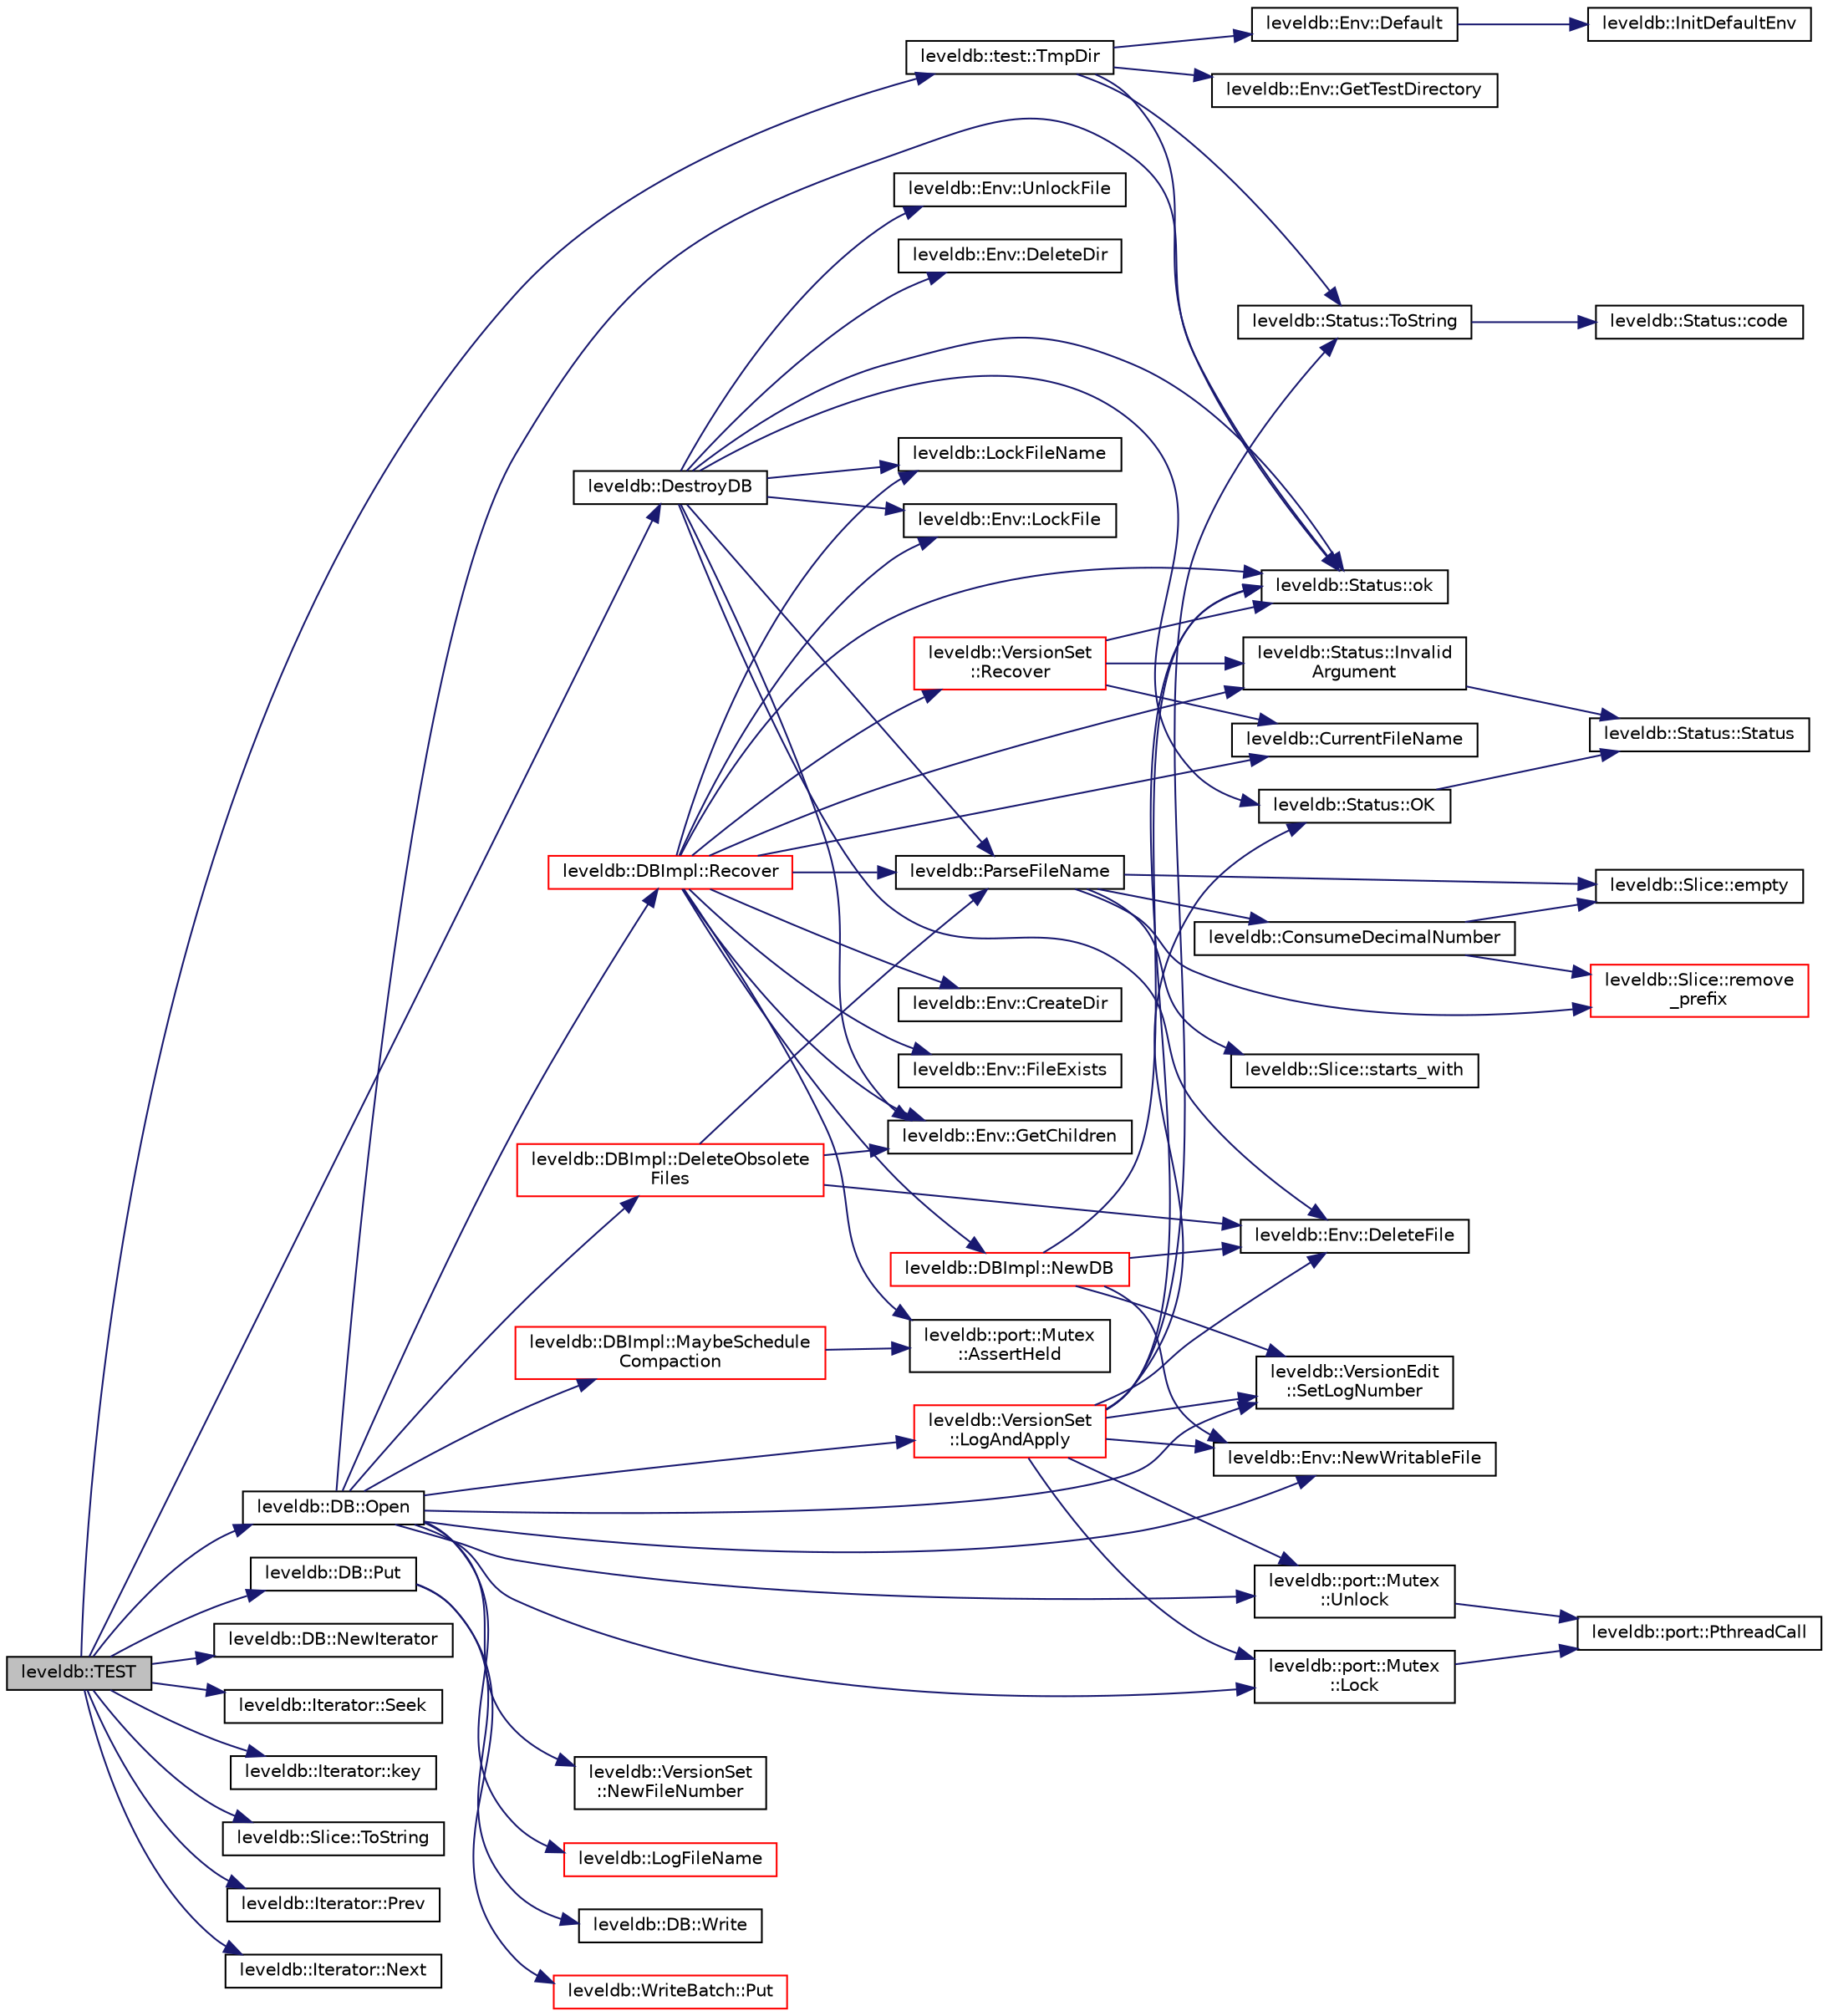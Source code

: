 digraph "leveldb::TEST"
{
  edge [fontname="Helvetica",fontsize="10",labelfontname="Helvetica",labelfontsize="10"];
  node [fontname="Helvetica",fontsize="10",shape=record];
  rankdir="LR";
  Node1 [label="leveldb::TEST",height=0.2,width=0.4,color="black", fillcolor="grey75", style="filled" fontcolor="black"];
  Node1 -> Node2 [color="midnightblue",fontsize="10",style="solid"];
  Node2 [label="leveldb::test::TmpDir",height=0.2,width=0.4,color="black", fillcolor="white", style="filled",URL="$namespaceleveldb_1_1test.html#ac259aab85eedba03d163bb3a86ae4645"];
  Node2 -> Node3 [color="midnightblue",fontsize="10",style="solid"];
  Node3 [label="leveldb::Env::Default",height=0.2,width=0.4,color="black", fillcolor="white", style="filled",URL="$classleveldb_1_1_env.html#ae15b67e650ff6790059745fd1b3bf3e7"];
  Node3 -> Node4 [color="midnightblue",fontsize="10",style="solid"];
  Node4 [label="leveldb::InitDefaultEnv",height=0.2,width=0.4,color="black", fillcolor="white", style="filled",URL="$namespaceleveldb.html#a14d29112491310d7a38d7b07fc5084f0"];
  Node2 -> Node5 [color="midnightblue",fontsize="10",style="solid"];
  Node5 [label="leveldb::Env::GetTestDirectory",height=0.2,width=0.4,color="black", fillcolor="white", style="filled",URL="$classleveldb_1_1_env.html#ab57a55be37d4d57bf3c0ff83ee689f95"];
  Node2 -> Node6 [color="midnightblue",fontsize="10",style="solid"];
  Node6 [label="leveldb::Status::ok",height=0.2,width=0.4,color="black", fillcolor="white", style="filled",URL="$classleveldb_1_1_status.html#ab31e89a858c766716e3dc952be857c65"];
  Node2 -> Node7 [color="midnightblue",fontsize="10",style="solid"];
  Node7 [label="leveldb::Status::ToString",height=0.2,width=0.4,color="black", fillcolor="white", style="filled",URL="$classleveldb_1_1_status.html#aa8b56d8fe2cd1873778de5d1e5407866"];
  Node7 -> Node8 [color="midnightblue",fontsize="10",style="solid"];
  Node8 [label="leveldb::Status::code",height=0.2,width=0.4,color="black", fillcolor="white", style="filled",URL="$classleveldb_1_1_status.html#a7e1c5239636c9e0ffff6df6144f32af3"];
  Node1 -> Node9 [color="midnightblue",fontsize="10",style="solid"];
  Node9 [label="leveldb::DestroyDB",height=0.2,width=0.4,color="black", fillcolor="white", style="filled",URL="$namespaceleveldb.html#a5b0819d4d4adc2147b5e91a5553fd7dc"];
  Node9 -> Node10 [color="midnightblue",fontsize="10",style="solid"];
  Node10 [label="leveldb::Env::GetChildren",height=0.2,width=0.4,color="black", fillcolor="white", style="filled",URL="$classleveldb_1_1_env.html#a53028e3112d7bb3bf6574ddaab18d6f6"];
  Node9 -> Node11 [color="midnightblue",fontsize="10",style="solid"];
  Node11 [label="leveldb::Status::OK",height=0.2,width=0.4,color="black", fillcolor="white", style="filled",URL="$classleveldb_1_1_status.html#a8e3720d233281c874a53c17e081f51b3"];
  Node11 -> Node12 [color="midnightblue",fontsize="10",style="solid"];
  Node12 [label="leveldb::Status::Status",height=0.2,width=0.4,color="black", fillcolor="white", style="filled",URL="$classleveldb_1_1_status.html#a941ec793179e81df3032a612cfe5039f"];
  Node9 -> Node13 [color="midnightblue",fontsize="10",style="solid"];
  Node13 [label="leveldb::LockFileName",height=0.2,width=0.4,color="black", fillcolor="white", style="filled",URL="$namespaceleveldb.html#a9f772d88ab2d47dec0d68e5eb85c579e"];
  Node9 -> Node14 [color="midnightblue",fontsize="10",style="solid"];
  Node14 [label="leveldb::Env::LockFile",height=0.2,width=0.4,color="black", fillcolor="white", style="filled",URL="$classleveldb_1_1_env.html#a9b7266f0444f832e428328ff19b7b54c"];
  Node9 -> Node6 [color="midnightblue",fontsize="10",style="solid"];
  Node9 -> Node15 [color="midnightblue",fontsize="10",style="solid"];
  Node15 [label="leveldb::ParseFileName",height=0.2,width=0.4,color="black", fillcolor="white", style="filled",URL="$namespaceleveldb.html#af18fdbbcb483d40c35b4aaa4f00d3f6c"];
  Node15 -> Node16 [color="midnightblue",fontsize="10",style="solid"];
  Node16 [label="leveldb::Slice::starts_with",height=0.2,width=0.4,color="black", fillcolor="white", style="filled",URL="$classleveldb_1_1_slice.html#aac9a3ee9b05567c8c93793e7593a5f13"];
  Node15 -> Node17 [color="midnightblue",fontsize="10",style="solid"];
  Node17 [label="leveldb::Slice::remove\l_prefix",height=0.2,width=0.4,color="red", fillcolor="white", style="filled",URL="$classleveldb_1_1_slice.html#a1be5b22958a115ebecb2b017aad2b3f6"];
  Node15 -> Node18 [color="midnightblue",fontsize="10",style="solid"];
  Node18 [label="leveldb::ConsumeDecimalNumber",height=0.2,width=0.4,color="black", fillcolor="white", style="filled",URL="$namespaceleveldb.html#a1bda628b65e834063ccc5fcaec8328f8"];
  Node18 -> Node19 [color="midnightblue",fontsize="10",style="solid"];
  Node19 [label="leveldb::Slice::empty",height=0.2,width=0.4,color="black", fillcolor="white", style="filled",URL="$classleveldb_1_1_slice.html#a7d0b93d5801bff5656068647759dcb8f"];
  Node18 -> Node17 [color="midnightblue",fontsize="10",style="solid"];
  Node15 -> Node19 [color="midnightblue",fontsize="10",style="solid"];
  Node9 -> Node20 [color="midnightblue",fontsize="10",style="solid"];
  Node20 [label="leveldb::Env::DeleteFile",height=0.2,width=0.4,color="black", fillcolor="white", style="filled",URL="$classleveldb_1_1_env.html#ac956b984466d5f09309664177687f9af"];
  Node9 -> Node21 [color="midnightblue",fontsize="10",style="solid"];
  Node21 [label="leveldb::Env::UnlockFile",height=0.2,width=0.4,color="black", fillcolor="white", style="filled",URL="$classleveldb_1_1_env.html#a194a2ee3c21bc0b204ad0e5bc3b81d4b"];
  Node9 -> Node22 [color="midnightblue",fontsize="10",style="solid"];
  Node22 [label="leveldb::Env::DeleteDir",height=0.2,width=0.4,color="black", fillcolor="white", style="filled",URL="$classleveldb_1_1_env.html#a4e1a1c4495541e426b146cba56c59627"];
  Node1 -> Node23 [color="midnightblue",fontsize="10",style="solid"];
  Node23 [label="leveldb::DB::Open",height=0.2,width=0.4,color="black", fillcolor="white", style="filled",URL="$classleveldb_1_1_d_b.html#ac1da2b48e911287d86f3a3bfa0f851fe"];
  Node23 -> Node24 [color="midnightblue",fontsize="10",style="solid"];
  Node24 [label="leveldb::port::Mutex\l::Lock",height=0.2,width=0.4,color="black", fillcolor="white", style="filled",URL="$classleveldb_1_1port_1_1_mutex.html#a9a4da7195ce1802c077bc4d0035d4dd1"];
  Node24 -> Node25 [color="midnightblue",fontsize="10",style="solid"];
  Node25 [label="leveldb::port::PthreadCall",height=0.2,width=0.4,color="black", fillcolor="white", style="filled",URL="$namespaceleveldb_1_1port.html#a614e0b6f0b21d697fe4001dbe3d8798b"];
  Node23 -> Node26 [color="midnightblue",fontsize="10",style="solid"];
  Node26 [label="leveldb::DBImpl::Recover",height=0.2,width=0.4,color="red", fillcolor="white", style="filled",URL="$classleveldb_1_1_d_b_impl.html#aa9a573026c03e8485471f583316943b0"];
  Node26 -> Node27 [color="midnightblue",fontsize="10",style="solid"];
  Node27 [label="leveldb::port::Mutex\l::AssertHeld",height=0.2,width=0.4,color="black", fillcolor="white", style="filled",URL="$classleveldb_1_1port_1_1_mutex.html#a9793393529f59bbb4adaf152bbbab42c"];
  Node26 -> Node28 [color="midnightblue",fontsize="10",style="solid"];
  Node28 [label="leveldb::Env::CreateDir",height=0.2,width=0.4,color="black", fillcolor="white", style="filled",URL="$classleveldb_1_1_env.html#ae6b7c8122df5a8020b2a3439ac39646e"];
  Node26 -> Node14 [color="midnightblue",fontsize="10",style="solid"];
  Node26 -> Node13 [color="midnightblue",fontsize="10",style="solid"];
  Node26 -> Node6 [color="midnightblue",fontsize="10",style="solid"];
  Node26 -> Node29 [color="midnightblue",fontsize="10",style="solid"];
  Node29 [label="leveldb::Env::FileExists",height=0.2,width=0.4,color="black", fillcolor="white", style="filled",URL="$classleveldb_1_1_env.html#acbb85047fdf7bf441bd365cfb09f9ecb"];
  Node26 -> Node30 [color="midnightblue",fontsize="10",style="solid"];
  Node30 [label="leveldb::CurrentFileName",height=0.2,width=0.4,color="black", fillcolor="white", style="filled",URL="$namespaceleveldb.html#affcb2d434f2a772d7c764cd5d1797a9a"];
  Node26 -> Node31 [color="midnightblue",fontsize="10",style="solid"];
  Node31 [label="leveldb::DBImpl::NewDB",height=0.2,width=0.4,color="red", fillcolor="white", style="filled",URL="$classleveldb_1_1_d_b_impl.html#acfd8ee23923b6a2afb3016831d751b9b"];
  Node31 -> Node32 [color="midnightblue",fontsize="10",style="solid"];
  Node32 [label="leveldb::VersionEdit\l::SetLogNumber",height=0.2,width=0.4,color="black", fillcolor="white", style="filled",URL="$classleveldb_1_1_version_edit.html#a47e5c58d34b0e27dc8990687e0c5477a"];
  Node31 -> Node33 [color="midnightblue",fontsize="10",style="solid"];
  Node33 [label="leveldb::Env::NewWritableFile",height=0.2,width=0.4,color="black", fillcolor="white", style="filled",URL="$classleveldb_1_1_env.html#a4566194f3e82fede425fdb5bb355f7de"];
  Node31 -> Node6 [color="midnightblue",fontsize="10",style="solid"];
  Node31 -> Node20 [color="midnightblue",fontsize="10",style="solid"];
  Node26 -> Node34 [color="midnightblue",fontsize="10",style="solid"];
  Node34 [label="leveldb::Status::Invalid\lArgument",height=0.2,width=0.4,color="black", fillcolor="white", style="filled",URL="$classleveldb_1_1_status.html#aefef9f88d0a6ca6d34bd9dec1670309e"];
  Node34 -> Node12 [color="midnightblue",fontsize="10",style="solid"];
  Node26 -> Node35 [color="midnightblue",fontsize="10",style="solid"];
  Node35 [label="leveldb::VersionSet\l::Recover",height=0.2,width=0.4,color="red", fillcolor="white", style="filled",URL="$classleveldb_1_1_version_set.html#a955ff8620ec56742cdc48da0e74ab40b"];
  Node35 -> Node30 [color="midnightblue",fontsize="10",style="solid"];
  Node35 -> Node6 [color="midnightblue",fontsize="10",style="solid"];
  Node35 -> Node34 [color="midnightblue",fontsize="10",style="solid"];
  Node26 -> Node10 [color="midnightblue",fontsize="10",style="solid"];
  Node26 -> Node15 [color="midnightblue",fontsize="10",style="solid"];
  Node23 -> Node6 [color="midnightblue",fontsize="10",style="solid"];
  Node23 -> Node36 [color="midnightblue",fontsize="10",style="solid"];
  Node36 [label="leveldb::VersionSet\l::NewFileNumber",height=0.2,width=0.4,color="black", fillcolor="white", style="filled",URL="$classleveldb_1_1_version_set.html#ac4086c848479e74c1d9eb95e250e7167"];
  Node23 -> Node33 [color="midnightblue",fontsize="10",style="solid"];
  Node23 -> Node37 [color="midnightblue",fontsize="10",style="solid"];
  Node37 [label="leveldb::LogFileName",height=0.2,width=0.4,color="red", fillcolor="white", style="filled",URL="$namespaceleveldb.html#ae5aadcd574cc5186e7821177d44f4c6c"];
  Node23 -> Node32 [color="midnightblue",fontsize="10",style="solid"];
  Node23 -> Node38 [color="midnightblue",fontsize="10",style="solid"];
  Node38 [label="leveldb::VersionSet\l::LogAndApply",height=0.2,width=0.4,color="red", fillcolor="white", style="filled",URL="$classleveldb_1_1_version_set.html#ac1d014901be7095ace1aaec0cf391fb6"];
  Node38 -> Node32 [color="midnightblue",fontsize="10",style="solid"];
  Node38 -> Node33 [color="midnightblue",fontsize="10",style="solid"];
  Node38 -> Node6 [color="midnightblue",fontsize="10",style="solid"];
  Node38 -> Node39 [color="midnightblue",fontsize="10",style="solid"];
  Node39 [label="leveldb::port::Mutex\l::Unlock",height=0.2,width=0.4,color="black", fillcolor="white", style="filled",URL="$classleveldb_1_1port_1_1_mutex.html#a9d69a21c53dad7732b2006acf87f006b"];
  Node39 -> Node25 [color="midnightblue",fontsize="10",style="solid"];
  Node38 -> Node7 [color="midnightblue",fontsize="10",style="solid"];
  Node38 -> Node11 [color="midnightblue",fontsize="10",style="solid"];
  Node38 -> Node24 [color="midnightblue",fontsize="10",style="solid"];
  Node38 -> Node20 [color="midnightblue",fontsize="10",style="solid"];
  Node23 -> Node40 [color="midnightblue",fontsize="10",style="solid"];
  Node40 [label="leveldb::DBImpl::DeleteObsolete\lFiles",height=0.2,width=0.4,color="red", fillcolor="white", style="filled",URL="$classleveldb_1_1_d_b_impl.html#a193cbda79a60ec9d3b83991cf7be91cf"];
  Node40 -> Node10 [color="midnightblue",fontsize="10",style="solid"];
  Node40 -> Node15 [color="midnightblue",fontsize="10",style="solid"];
  Node40 -> Node20 [color="midnightblue",fontsize="10",style="solid"];
  Node23 -> Node41 [color="midnightblue",fontsize="10",style="solid"];
  Node41 [label="leveldb::DBImpl::MaybeSchedule\lCompaction",height=0.2,width=0.4,color="red", fillcolor="white", style="filled",URL="$classleveldb_1_1_d_b_impl.html#a91134e3ca9d5c6220dd45f19d461a831"];
  Node41 -> Node27 [color="midnightblue",fontsize="10",style="solid"];
  Node23 -> Node39 [color="midnightblue",fontsize="10",style="solid"];
  Node1 -> Node42 [color="midnightblue",fontsize="10",style="solid"];
  Node42 [label="leveldb::DB::Put",height=0.2,width=0.4,color="black", fillcolor="white", style="filled",URL="$classleveldb_1_1_d_b.html#ac2e472812630ed74298df7b03b08c1ae"];
  Node42 -> Node43 [color="midnightblue",fontsize="10",style="solid"];
  Node43 [label="leveldb::WriteBatch::Put",height=0.2,width=0.4,color="red", fillcolor="white", style="filled",URL="$classleveldb_1_1_write_batch.html#a30770379143a7ccb4ede18ddf0e45bf3"];
  Node42 -> Node44 [color="midnightblue",fontsize="10",style="solid"];
  Node44 [label="leveldb::DB::Write",height=0.2,width=0.4,color="black", fillcolor="white", style="filled",URL="$classleveldb_1_1_d_b.html#ae0b6ded8c8e0b88ff70190bf7a0c086c"];
  Node1 -> Node45 [color="midnightblue",fontsize="10",style="solid"];
  Node45 [label="leveldb::DB::NewIterator",height=0.2,width=0.4,color="black", fillcolor="white", style="filled",URL="$classleveldb_1_1_d_b.html#a5629308235de24c05c286c353d4e7d32"];
  Node1 -> Node46 [color="midnightblue",fontsize="10",style="solid"];
  Node46 [label="leveldb::Iterator::Seek",height=0.2,width=0.4,color="black", fillcolor="white", style="filled",URL="$classleveldb_1_1_iterator.html#a97a556e97ded60c677fbf4de7321ec44"];
  Node1 -> Node47 [color="midnightblue",fontsize="10",style="solid"];
  Node47 [label="leveldb::Iterator::key",height=0.2,width=0.4,color="black", fillcolor="white", style="filled",URL="$classleveldb_1_1_iterator.html#ad17feced6e24a1b21db5ae6940c1f220"];
  Node1 -> Node48 [color="midnightblue",fontsize="10",style="solid"];
  Node48 [label="leveldb::Slice::ToString",height=0.2,width=0.4,color="black", fillcolor="white", style="filled",URL="$classleveldb_1_1_slice.html#a2cdd9fb649105033fde510afc9416732"];
  Node1 -> Node49 [color="midnightblue",fontsize="10",style="solid"];
  Node49 [label="leveldb::Iterator::Prev",height=0.2,width=0.4,color="black", fillcolor="white", style="filled",URL="$classleveldb_1_1_iterator.html#a28798d802a203788587dc6adc5bc729e"];
  Node1 -> Node50 [color="midnightblue",fontsize="10",style="solid"];
  Node50 [label="leveldb::Iterator::Next",height=0.2,width=0.4,color="black", fillcolor="white", style="filled",URL="$classleveldb_1_1_iterator.html#aea54a5ca7eb942eb15770820529410e7"];
}
